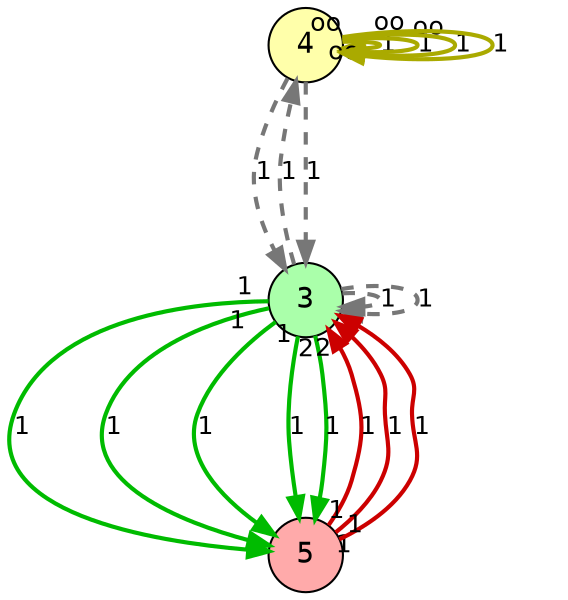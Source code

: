 
digraph{
rankdir=TB
n0 [fontname=Courier, shape=circle, height=0, style="filled,rounded", fillcolor="#AAFFAA", fontsize=14, width=0, label=3];
n1 [fillcolor="#FFFFAA", fontname=Courier, shape=circle, height=0, fontsize=14, style=filled, width=0, label=4];
n2 [fontname=Courier, shape=circle, height=0, fillcolor="#FFAAAA", fontsize=14, style=filled, width=0, label=5];



n1 -> n0 [ penwidth=2, fontname=Helvetica, color="#777777", pensize=5, constraint=true, fontsize=12, style=dashed, minlen=2, label=1 ];

n1 -> n1 [ penwidth=2, color="#AAAA00", fontname=Helvetica, taillabel="         oo", pensize=5, fontsize=12, minlen=2, label=1 ];

n1 -> n1 [ penwidth=2, color="#AAAA00", fontname=Helvetica, pensize=5, fontsize=12, taillabel="oo   ", minlen=2, label=1 ];

n1 -> n1 [ penwidth=2, taillabel="          oo", color="#AAAA00", fontname=Helvetica, pensize=5, fontsize=12, minlen=2, label=1 ];

n1 -> n1 [ taillabel="    oo", penwidth=2, color="#AAAA00", fontname=Helvetica, pensize=5, fontsize=12, minlen=2, label=1 ];

n0 -> n2 [ penwidth=2, fontname=Helvetica, taillabel=" 1  ", pensize=5, fontsize=12, color="#00BB00", minlen=2, label=1 ];

n0 -> n2 [ penwidth=2, fontname=Helvetica, pensize=5, fontsize=12, taillabel="1   ", color="#00BB00", minlen=2, label=1 ];

n0 -> n2 [ penwidth=2, taillabel="1  ", fontname=Helvetica, pensize=5, fontsize=12, color="#00BB00", minlen=2, label=1 ];

n0 -> n2 [ penwidth=2, fontname=Helvetica, taillabel="2 ", pensize=5, fontsize=12, color="#00BB00", minlen=2, label=1 ];

n0 -> n2 [ taillabel="2", penwidth=2, fontname=Helvetica, pensize=5, fontsize=12, color="#00BB00", minlen=2, label=1 ];

n2 -> n0 [ taillabel="1 ", penwidth=2, color="#CC0000", fontname=Helvetica, pensize=5, fontsize=12, minlen=2, label=1 ];

n2 -> n0 [ penwidth=2, color="#CC0000", fontname=Helvetica, taillabel="1", pensize=5, fontsize=12, minlen=2, label=1 ];

n2 -> n0 [ penwidth=2, color="#CC0000", fontname=Helvetica, pensize=5, taillabel=" 1", fontsize=12, minlen=2, label=1 ];

n0 -> n1 [ penwidth=2, fontname=Helvetica, color="#777777", constraint=false, pensize=5, fontsize=12, taillabel="", style=dashed, minlen=2, label=1 ];

n0 -> n0 [ penwidth=2, fontname=Helvetica, color="#777777", constraint=false, pensize=5, fontsize=12, taillabel="", style=dashed, minlen=2, label=1 ];

n0 -> n0 [ penwidth=2, fontname=Helvetica, color="#777777", constraint=false, pensize=5, fontsize=12, style=dashed, minlen=2, label=1 ];

n1 -> n0 [ penwidth=2, fontname=Helvetica, color="#777777", constraint=false, pensize=5, fontsize=12, style=dashed, minlen=2, label=1 ];

}
            